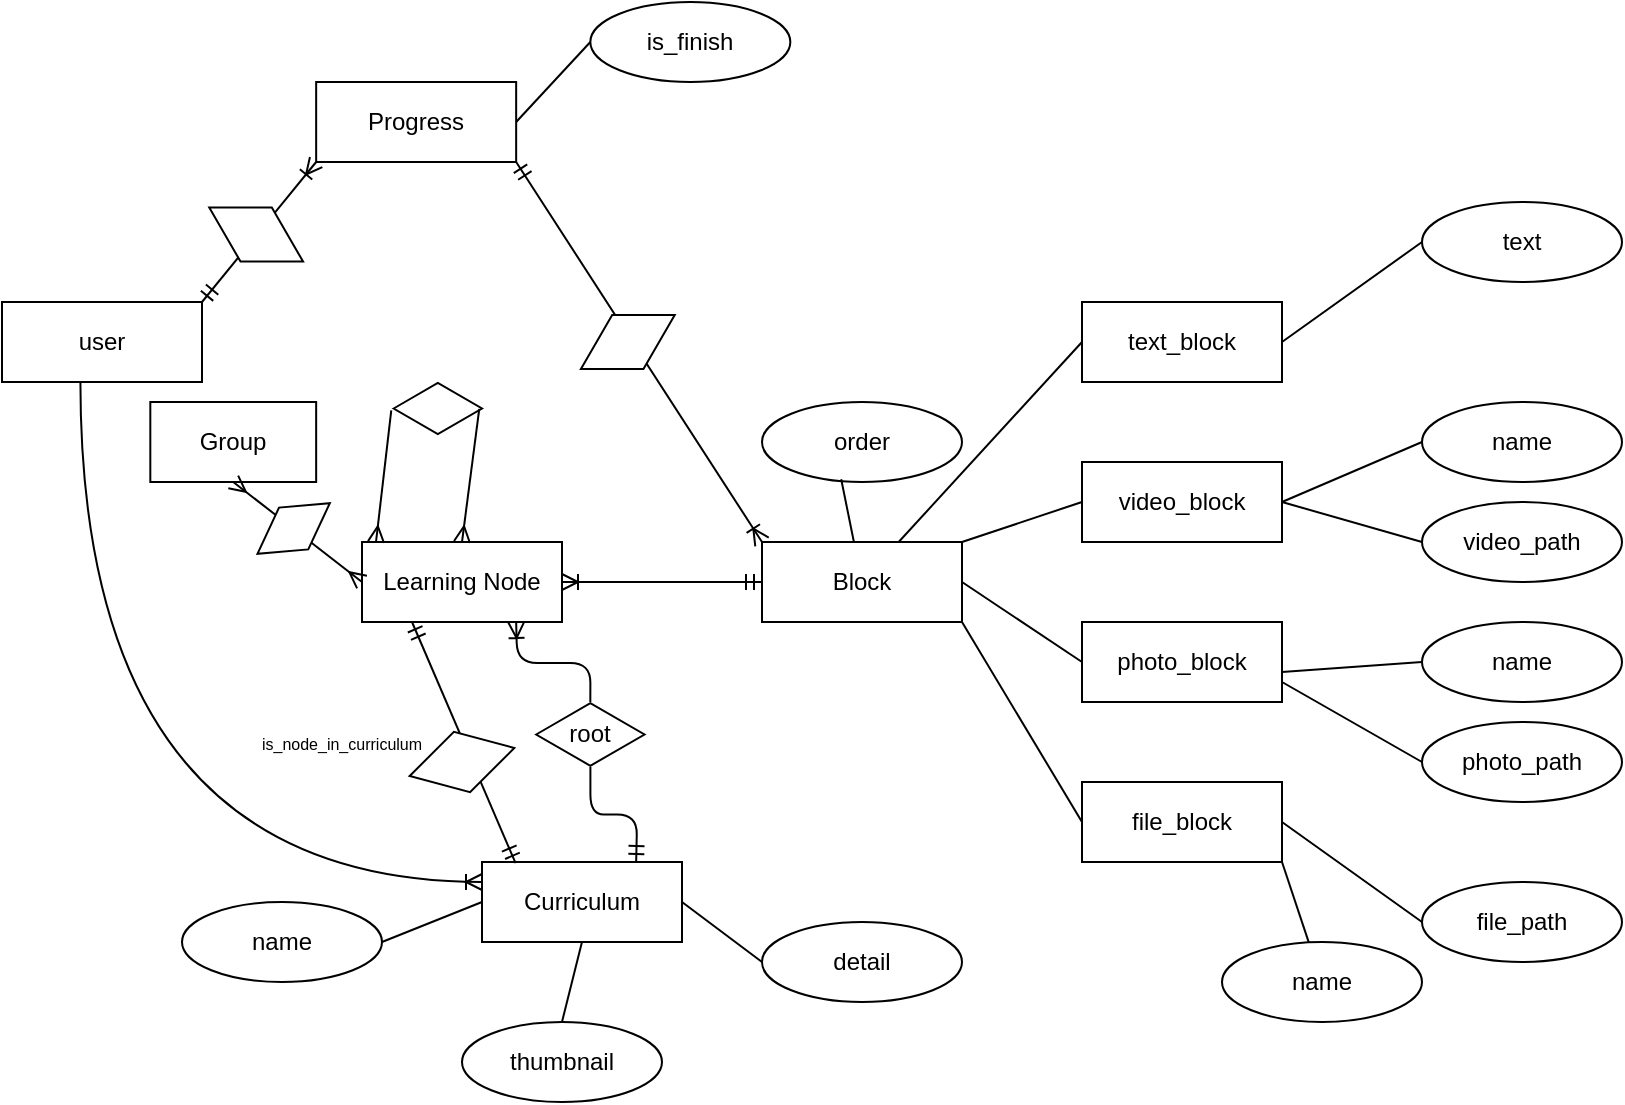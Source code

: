 <mxfile version="15.2.5" type="github">
  <diagram name="Page-1" id="e56a1550-8fbb-45ad-956c-1786394a9013">
    <mxGraphModel dx="1278" dy="579" grid="1" gridSize="10" guides="1" tooltips="1" connect="1" arrows="1" fold="1" page="1" pageScale="1" pageWidth="1100" pageHeight="850" background="none" math="0" shadow="0">
      <root>
        <mxCell id="0" />
        <mxCell id="1" parent="0" />
        <mxCell id="tEyL39xnVop5X8BuvbSK-2" value="Block" style="whiteSpace=wrap;html=1;align=center;" parent="1" vertex="1">
          <mxGeometry x="550" y="380" width="100" height="40" as="geometry" />
        </mxCell>
        <mxCell id="tEyL39xnVop5X8BuvbSK-3" value="Learning Node" style="whiteSpace=wrap;html=1;align=center;" parent="1" vertex="1">
          <mxGeometry x="350" y="380" width="100" height="40" as="geometry" />
        </mxCell>
        <mxCell id="tEyL39xnVop5X8BuvbSK-4" value="user" style="whiteSpace=wrap;html=1;align=center;" parent="1" vertex="1">
          <mxGeometry x="170" y="260" width="100" height="40" as="geometry" />
        </mxCell>
        <mxCell id="tEyL39xnVop5X8BuvbSK-5" value="Progress" style="whiteSpace=wrap;html=1;align=center;" parent="1" vertex="1">
          <mxGeometry x="327.08" y="150" width="100" height="40" as="geometry" />
        </mxCell>
        <mxCell id="tEyL39xnVop5X8BuvbSK-7" value="Curriculum" style="whiteSpace=wrap;html=1;align=center;" parent="1" vertex="1">
          <mxGeometry x="410" y="540" width="100" height="40" as="geometry" />
        </mxCell>
        <mxCell id="tEyL39xnVop5X8BuvbSK-8" value="text_block" style="whiteSpace=wrap;html=1;align=center;" parent="1" vertex="1">
          <mxGeometry x="710" y="260" width="100" height="40" as="geometry" />
        </mxCell>
        <mxCell id="tEyL39xnVop5X8BuvbSK-9" value="video_block" style="whiteSpace=wrap;html=1;align=center;" parent="1" vertex="1">
          <mxGeometry x="710" y="340" width="100" height="40" as="geometry" />
        </mxCell>
        <mxCell id="tEyL39xnVop5X8BuvbSK-10" value="photo_block" style="whiteSpace=wrap;html=1;align=center;" parent="1" vertex="1">
          <mxGeometry x="710" y="420" width="100" height="40" as="geometry" />
        </mxCell>
        <mxCell id="tEyL39xnVop5X8BuvbSK-11" value="file_block" style="whiteSpace=wrap;html=1;align=center;" parent="1" vertex="1">
          <mxGeometry x="710" y="500" width="100" height="40" as="geometry" />
        </mxCell>
        <mxCell id="tEyL39xnVop5X8BuvbSK-15" value="text" style="ellipse;whiteSpace=wrap;html=1;align=center;" parent="1" vertex="1">
          <mxGeometry x="880" y="210" width="100" height="40" as="geometry" />
        </mxCell>
        <mxCell id="tEyL39xnVop5X8BuvbSK-16" value="name" style="ellipse;whiteSpace=wrap;html=1;align=center;" parent="1" vertex="1">
          <mxGeometry x="880" y="310" width="100" height="40" as="geometry" />
        </mxCell>
        <mxCell id="tEyL39xnVop5X8BuvbSK-17" value="video_path" style="ellipse;whiteSpace=wrap;html=1;align=center;" parent="1" vertex="1">
          <mxGeometry x="880" y="360" width="100" height="40" as="geometry" />
        </mxCell>
        <mxCell id="tEyL39xnVop5X8BuvbSK-18" value="name" style="ellipse;whiteSpace=wrap;html=1;align=center;" parent="1" vertex="1">
          <mxGeometry x="880" y="420" width="100" height="40" as="geometry" />
        </mxCell>
        <mxCell id="tEyL39xnVop5X8BuvbSK-19" value="photo_path" style="ellipse;whiteSpace=wrap;html=1;align=center;" parent="1" vertex="1">
          <mxGeometry x="880" y="470" width="100" height="40" as="geometry" />
        </mxCell>
        <mxCell id="tEyL39xnVop5X8BuvbSK-20" value="file_path" style="ellipse;whiteSpace=wrap;html=1;align=center;" parent="1" vertex="1">
          <mxGeometry x="880" y="550" width="100" height="40" as="geometry" />
        </mxCell>
        <mxCell id="tEyL39xnVop5X8BuvbSK-21" value="name" style="ellipse;whiteSpace=wrap;html=1;align=center;" parent="1" vertex="1">
          <mxGeometry x="260" y="560" width="100" height="40" as="geometry" />
        </mxCell>
        <mxCell id="tEyL39xnVop5X8BuvbSK-22" value="thumbnail" style="ellipse;whiteSpace=wrap;html=1;align=center;" parent="1" vertex="1">
          <mxGeometry x="400" y="620" width="100" height="40" as="geometry" />
        </mxCell>
        <mxCell id="tEyL39xnVop5X8BuvbSK-23" value="detail" style="ellipse;whiteSpace=wrap;html=1;align=center;" parent="1" vertex="1">
          <mxGeometry x="550" y="570" width="100" height="40" as="geometry" />
        </mxCell>
        <mxCell id="tEyL39xnVop5X8BuvbSK-26" value="order" style="ellipse;whiteSpace=wrap;html=1;align=center;" parent="1" vertex="1">
          <mxGeometry x="550" y="310" width="100" height="40" as="geometry" />
        </mxCell>
        <mxCell id="tEyL39xnVop5X8BuvbSK-28" value="is_finish" style="ellipse;whiteSpace=wrap;html=1;align=center;" parent="1" vertex="1">
          <mxGeometry x="464.17" y="110" width="100" height="40" as="geometry" />
        </mxCell>
        <mxCell id="tEyL39xnVop5X8BuvbSK-34" value="" style="endArrow=none;html=1;rounded=0;entryX=0;entryY=0.5;entryDx=0;entryDy=0;exitX=1;exitY=0.5;exitDx=0;exitDy=0;" parent="1" source="tEyL39xnVop5X8BuvbSK-5" target="tEyL39xnVop5X8BuvbSK-28" edge="1">
          <mxGeometry relative="1" as="geometry">
            <mxPoint x="430" y="190" as="sourcePoint" />
            <mxPoint x="430" y="170" as="targetPoint" />
          </mxGeometry>
        </mxCell>
        <mxCell id="tEyL39xnVop5X8BuvbSK-35" value="" style="endArrow=none;html=1;rounded=0;exitX=0.396;exitY=0.965;exitDx=0;exitDy=0;exitPerimeter=0;" parent="1" source="tEyL39xnVop5X8BuvbSK-26" target="tEyL39xnVop5X8BuvbSK-2" edge="1">
          <mxGeometry relative="1" as="geometry">
            <mxPoint x="480" y="400" as="sourcePoint" />
            <mxPoint x="640" y="400" as="targetPoint" />
          </mxGeometry>
        </mxCell>
        <mxCell id="tEyL39xnVop5X8BuvbSK-36" value="" style="endArrow=none;html=1;rounded=0;entryX=0;entryY=0.5;entryDx=0;entryDy=0;" parent="1" source="tEyL39xnVop5X8BuvbSK-2" target="tEyL39xnVop5X8BuvbSK-8" edge="1">
          <mxGeometry relative="1" as="geometry">
            <mxPoint x="480" y="400" as="sourcePoint" />
            <mxPoint x="640" y="400" as="targetPoint" />
          </mxGeometry>
        </mxCell>
        <mxCell id="tEyL39xnVop5X8BuvbSK-37" value="" style="endArrow=none;html=1;rounded=0;entryX=0;entryY=0.5;entryDx=0;entryDy=0;exitX=1;exitY=0;exitDx=0;exitDy=0;" parent="1" source="tEyL39xnVop5X8BuvbSK-2" target="tEyL39xnVop5X8BuvbSK-9" edge="1">
          <mxGeometry relative="1" as="geometry">
            <mxPoint x="628.333" y="390" as="sourcePoint" />
            <mxPoint x="720" y="290" as="targetPoint" />
          </mxGeometry>
        </mxCell>
        <mxCell id="tEyL39xnVop5X8BuvbSK-38" value="" style="endArrow=none;html=1;rounded=0;entryX=0;entryY=0.5;entryDx=0;entryDy=0;exitX=1;exitY=0.5;exitDx=0;exitDy=0;" parent="1" source="tEyL39xnVop5X8BuvbSK-2" target="tEyL39xnVop5X8BuvbSK-10" edge="1">
          <mxGeometry relative="1" as="geometry">
            <mxPoint x="660" y="390" as="sourcePoint" />
            <mxPoint x="720" y="370" as="targetPoint" />
          </mxGeometry>
        </mxCell>
        <mxCell id="tEyL39xnVop5X8BuvbSK-39" value="" style="endArrow=none;html=1;rounded=0;entryX=0;entryY=0.5;entryDx=0;entryDy=0;exitX=1;exitY=1;exitDx=0;exitDy=0;" parent="1" source="tEyL39xnVop5X8BuvbSK-2" target="tEyL39xnVop5X8BuvbSK-11" edge="1">
          <mxGeometry relative="1" as="geometry">
            <mxPoint x="670" y="400" as="sourcePoint" />
            <mxPoint x="730" y="380" as="targetPoint" />
          </mxGeometry>
        </mxCell>
        <mxCell id="tEyL39xnVop5X8BuvbSK-40" value="" style="endArrow=none;html=1;rounded=0;entryX=0;entryY=0.5;entryDx=0;entryDy=0;exitX=1;exitY=0.5;exitDx=0;exitDy=0;" parent="1" source="tEyL39xnVop5X8BuvbSK-8" target="tEyL39xnVop5X8BuvbSK-15" edge="1">
          <mxGeometry relative="1" as="geometry">
            <mxPoint x="628.333" y="390" as="sourcePoint" />
            <mxPoint x="720" y="290" as="targetPoint" />
          </mxGeometry>
        </mxCell>
        <mxCell id="tEyL39xnVop5X8BuvbSK-41" value="" style="endArrow=none;html=1;rounded=0;entryX=0;entryY=0.5;entryDx=0;entryDy=0;exitX=1;exitY=0.5;exitDx=0;exitDy=0;" parent="1" source="tEyL39xnVop5X8BuvbSK-9" target="tEyL39xnVop5X8BuvbSK-16" edge="1">
          <mxGeometry relative="1" as="geometry">
            <mxPoint x="660" y="390" as="sourcePoint" />
            <mxPoint x="720" y="370" as="targetPoint" />
          </mxGeometry>
        </mxCell>
        <mxCell id="tEyL39xnVop5X8BuvbSK-42" value="" style="endArrow=none;html=1;rounded=0;entryX=0;entryY=0.5;entryDx=0;entryDy=0;exitX=1;exitY=0.5;exitDx=0;exitDy=0;" parent="1" source="tEyL39xnVop5X8BuvbSK-9" target="tEyL39xnVop5X8BuvbSK-17" edge="1">
          <mxGeometry relative="1" as="geometry">
            <mxPoint x="820" y="370" as="sourcePoint" />
            <mxPoint x="890" y="340" as="targetPoint" />
          </mxGeometry>
        </mxCell>
        <mxCell id="tEyL39xnVop5X8BuvbSK-44" value="" style="endArrow=none;html=1;rounded=0;entryX=0;entryY=0.5;entryDx=0;entryDy=0;exitX=1;exitY=0.5;exitDx=0;exitDy=0;" parent="1" target="tEyL39xnVop5X8BuvbSK-18" edge="1">
          <mxGeometry relative="1" as="geometry">
            <mxPoint x="810" y="445" as="sourcePoint" />
            <mxPoint x="880" y="415" as="targetPoint" />
          </mxGeometry>
        </mxCell>
        <mxCell id="tEyL39xnVop5X8BuvbSK-45" value="" style="endArrow=none;html=1;rounded=0;entryX=0;entryY=0.5;entryDx=0;entryDy=0;exitX=1;exitY=0.75;exitDx=0;exitDy=0;" parent="1" source="tEyL39xnVop5X8BuvbSK-10" target="tEyL39xnVop5X8BuvbSK-19" edge="1">
          <mxGeometry relative="1" as="geometry">
            <mxPoint x="820" y="455" as="sourcePoint" />
            <mxPoint x="890" y="450" as="targetPoint" />
          </mxGeometry>
        </mxCell>
        <mxCell id="tEyL39xnVop5X8BuvbSK-46" value="" style="endArrow=none;html=1;rounded=0;entryX=0;entryY=0.5;entryDx=0;entryDy=0;exitX=1;exitY=0.5;exitDx=0;exitDy=0;" parent="1" source="tEyL39xnVop5X8BuvbSK-11" target="tEyL39xnVop5X8BuvbSK-20" edge="1">
          <mxGeometry relative="1" as="geometry">
            <mxPoint x="830" y="465" as="sourcePoint" />
            <mxPoint x="900" y="460" as="targetPoint" />
          </mxGeometry>
        </mxCell>
        <mxCell id="tEyL39xnVop5X8BuvbSK-47" value="" style="endArrow=none;html=1;rounded=0;entryX=1;entryY=0.5;entryDx=0;entryDy=0;exitX=0;exitY=0.5;exitDx=0;exitDy=0;" parent="1" source="tEyL39xnVop5X8BuvbSK-7" target="tEyL39xnVop5X8BuvbSK-21" edge="1">
          <mxGeometry relative="1" as="geometry">
            <mxPoint x="480" y="400" as="sourcePoint" />
            <mxPoint x="640" y="400" as="targetPoint" />
          </mxGeometry>
        </mxCell>
        <mxCell id="tEyL39xnVop5X8BuvbSK-48" value="" style="endArrow=none;html=1;rounded=0;entryX=0.5;entryY=0;entryDx=0;entryDy=0;exitX=0.5;exitY=1;exitDx=0;exitDy=0;" parent="1" source="tEyL39xnVop5X8BuvbSK-7" target="tEyL39xnVop5X8BuvbSK-22" edge="1">
          <mxGeometry relative="1" as="geometry">
            <mxPoint x="420" y="570" as="sourcePoint" />
            <mxPoint x="370" y="590" as="targetPoint" />
          </mxGeometry>
        </mxCell>
        <mxCell id="tEyL39xnVop5X8BuvbSK-49" value="" style="endArrow=none;html=1;rounded=0;entryX=0;entryY=0.5;entryDx=0;entryDy=0;exitX=1;exitY=0.5;exitDx=0;exitDy=0;" parent="1" source="tEyL39xnVop5X8BuvbSK-7" target="tEyL39xnVop5X8BuvbSK-23" edge="1">
          <mxGeometry relative="1" as="geometry">
            <mxPoint x="430" y="580" as="sourcePoint" />
            <mxPoint x="380" y="600" as="targetPoint" />
          </mxGeometry>
        </mxCell>
        <mxCell id="tEyL39xnVop5X8BuvbSK-60" value="" style="edgeStyle=entityRelationEdgeStyle;fontSize=12;html=1;endArrow=ERoneToMany;startArrow=ERmandOne;entryX=1;entryY=0.5;entryDx=0;entryDy=0;exitX=0;exitY=0.5;exitDx=0;exitDy=0;" parent="1" source="tEyL39xnVop5X8BuvbSK-2" target="tEyL39xnVop5X8BuvbSK-3" edge="1">
          <mxGeometry width="100" height="100" relative="1" as="geometry">
            <mxPoint x="420" y="500" as="sourcePoint" />
            <mxPoint x="520" y="400" as="targetPoint" />
          </mxGeometry>
        </mxCell>
        <mxCell id="tEyL39xnVop5X8BuvbSK-62" value="" style="fontSize=12;html=1;endArrow=ERoneToMany;startArrow=ERmandOne;exitX=1;exitY=1;exitDx=0;exitDy=0;entryX=0;entryY=0;entryDx=0;entryDy=0;" parent="1" source="tEyL39xnVop5X8BuvbSK-5" target="tEyL39xnVop5X8BuvbSK-2" edge="1">
          <mxGeometry width="100" height="100" relative="1" as="geometry">
            <mxPoint x="500" y="430" as="sourcePoint" />
            <mxPoint x="550" y="400" as="targetPoint" />
          </mxGeometry>
        </mxCell>
        <mxCell id="tEyL39xnVop5X8BuvbSK-63" value="" style="fontSize=12;html=1;endArrow=ERoneToMany;startArrow=ERmandOne;entryX=0;entryY=1;entryDx=0;entryDy=0;exitX=1;exitY=0;exitDx=0;exitDy=0;" parent="1" source="tEyL39xnVop5X8BuvbSK-4" target="tEyL39xnVop5X8BuvbSK-5" edge="1">
          <mxGeometry width="100" height="100" relative="1" as="geometry">
            <mxPoint x="210" y="260" as="sourcePoint" />
            <mxPoint x="310" y="160" as="targetPoint" />
          </mxGeometry>
        </mxCell>
        <mxCell id="tEyL39xnVop5X8BuvbSK-66" value="" style="html=1;whiteSpace=wrap;aspect=fixed;shape=isoRectangle;rotation=-30;" parent="1" vertex="1">
          <mxGeometry x="455.83" y="263.75" width="54.17" height="32.5" as="geometry" />
        </mxCell>
        <mxCell id="tEyL39xnVop5X8BuvbSK-69" value="" style="html=1;whiteSpace=wrap;aspect=fixed;shape=isoRectangle;rotation=30;" parent="1" vertex="1">
          <mxGeometry x="270.0" y="210" width="54.17" height="32.5" as="geometry" />
        </mxCell>
        <mxCell id="tEyL39xnVop5X8BuvbSK-73" value="" style="html=1;whiteSpace=wrap;aspect=fixed;shape=isoRectangle;" parent="1" vertex="1">
          <mxGeometry x="365.83" y="300" width="44.17" height="26.5" as="geometry" />
        </mxCell>
        <mxCell id="tEyL39xnVop5X8BuvbSK-77" value="name" style="ellipse;whiteSpace=wrap;html=1;align=center;" parent="1" vertex="1">
          <mxGeometry x="780" y="580" width="100" height="40" as="geometry" />
        </mxCell>
        <mxCell id="tEyL39xnVop5X8BuvbSK-78" value="" style="endArrow=none;html=1;rounded=0;exitX=1;exitY=1;exitDx=0;exitDy=0;" parent="1" source="tEyL39xnVop5X8BuvbSK-11" target="tEyL39xnVop5X8BuvbSK-77" edge="1">
          <mxGeometry relative="1" as="geometry">
            <mxPoint x="820" y="530" as="sourcePoint" />
            <mxPoint x="890" y="580" as="targetPoint" />
          </mxGeometry>
        </mxCell>
        <mxCell id="tEyL39xnVop5X8BuvbSK-84" value="" style="edgeStyle=orthogonalEdgeStyle;fontSize=12;html=1;endArrow=ERoneToMany;startArrow=none;exitX=0.5;exitY=0;exitDx=0;exitDy=0;entryX=0.5;entryY=1;entryDx=0;entryDy=0;" parent="1" source="tEyL39xnVop5X8BuvbSK-31" edge="1">
          <mxGeometry width="100" height="100" relative="1" as="geometry">
            <mxPoint x="527.08" y="430" as="sourcePoint" />
            <mxPoint x="427.08" y="420" as="targetPoint" />
          </mxGeometry>
        </mxCell>
        <mxCell id="tEyL39xnVop5X8BuvbSK-31" value="root" style="html=1;whiteSpace=wrap;aspect=fixed;shape=isoRectangle;" parent="1" vertex="1">
          <mxGeometry x="437.08" y="460" width="54.17" height="32.5" as="geometry" />
        </mxCell>
        <mxCell id="tEyL39xnVop5X8BuvbSK-85" value="" style="edgeStyle=orthogonalEdgeStyle;fontSize=12;html=1;endArrow=none;startArrow=ERmandOne;exitX=0.5;exitY=0;exitDx=0;exitDy=0;" parent="1" target="tEyL39xnVop5X8BuvbSK-31" edge="1">
          <mxGeometry width="100" height="100" relative="1" as="geometry">
            <mxPoint x="487.08" y="540" as="sourcePoint" />
            <mxPoint x="427.08" y="420" as="targetPoint" />
          </mxGeometry>
        </mxCell>
        <mxCell id="tEyL39xnVop5X8BuvbSK-89" value="" style="fontSize=12;html=1;endArrow=ERmany;exitX=-0.027;exitY=0.536;exitDx=0;exitDy=0;exitPerimeter=0;" parent="1" source="tEyL39xnVop5X8BuvbSK-73" edge="1">
          <mxGeometry width="100" height="100" relative="1" as="geometry">
            <mxPoint x="500" y="430" as="sourcePoint" />
            <mxPoint x="357" y="380" as="targetPoint" />
          </mxGeometry>
        </mxCell>
        <mxCell id="tEyL39xnVop5X8BuvbSK-90" value="" style="fontSize=12;html=1;endArrow=ERmany;exitX=0.969;exitY=0.506;exitDx=0;exitDy=0;exitPerimeter=0;entryX=0.5;entryY=0;entryDx=0;entryDy=0;" parent="1" source="tEyL39xnVop5X8BuvbSK-73" target="tEyL39xnVop5X8BuvbSK-3" edge="1">
          <mxGeometry width="100" height="100" relative="1" as="geometry">
            <mxPoint x="500" y="430" as="sourcePoint" />
            <mxPoint x="600" y="330" as="targetPoint" />
          </mxGeometry>
        </mxCell>
        <mxCell id="tEyL39xnVop5X8BuvbSK-95" value="" style="edgeStyle=orthogonalEdgeStyle;fontSize=12;html=1;endArrow=ERoneToMany;exitX=0.392;exitY=0.995;exitDx=0;exitDy=0;exitPerimeter=0;entryX=0;entryY=0.25;entryDx=0;entryDy=0;curved=1;" parent="1" source="tEyL39xnVop5X8BuvbSK-4" target="tEyL39xnVop5X8BuvbSK-7" edge="1">
          <mxGeometry width="100" height="100" relative="1" as="geometry">
            <mxPoint x="500" y="430" as="sourcePoint" />
            <mxPoint x="600" y="330" as="targetPoint" />
          </mxGeometry>
        </mxCell>
        <mxCell id="gnElAheWnZ4yW1X-ItkL-7" value="" style="fontSize=12;html=1;endArrow=ERmandOne;startArrow=ERmandOne;exitX=0.25;exitY=1;exitDx=0;exitDy=0;entryX=0.168;entryY=0.015;entryDx=0;entryDy=0;entryPerimeter=0;" parent="1" source="tEyL39xnVop5X8BuvbSK-3" target="tEyL39xnVop5X8BuvbSK-7" edge="1">
          <mxGeometry width="100" height="100" relative="1" as="geometry">
            <mxPoint x="500" y="440" as="sourcePoint" />
            <mxPoint x="600" y="340" as="targetPoint" />
          </mxGeometry>
        </mxCell>
        <mxCell id="gnElAheWnZ4yW1X-ItkL-5" value="" style="html=1;whiteSpace=wrap;aspect=fixed;shape=isoRectangle;rotation=-15;" parent="1" vertex="1">
          <mxGeometry x="372.91" y="473.75" width="54.17" height="32.5" as="geometry" />
        </mxCell>
        <mxCell id="gnElAheWnZ4yW1X-ItkL-8" value="&lt;font style=&quot;font-size: 8px&quot;&gt;is_node_in_curriculum&lt;/font&gt;" style="text;html=1;strokeColor=none;fillColor=none;align=center;verticalAlign=middle;whiteSpace=wrap;rounded=0;" parent="1" vertex="1">
          <mxGeometry x="320" y="470" width="40" height="20" as="geometry" />
        </mxCell>
        <mxCell id="gnElAheWnZ4yW1X-ItkL-10" value="Group" style="whiteSpace=wrap;html=1;align=center;" parent="1" vertex="1">
          <mxGeometry x="244.16" y="310" width="82.92" height="40" as="geometry" />
        </mxCell>
        <mxCell id="gnElAheWnZ4yW1X-ItkL-11" style="edgeStyle=none;rounded=0;orthogonalLoop=1;jettySize=auto;html=1;exitX=0;exitY=0;exitDx=0;exitDy=0;" parent="1" source="gnElAheWnZ4yW1X-ItkL-10" target="gnElAheWnZ4yW1X-ItkL-10" edge="1">
          <mxGeometry relative="1" as="geometry" />
        </mxCell>
        <mxCell id="gnElAheWnZ4yW1X-ItkL-14" value="" style="fontSize=12;html=1;endArrow=ERmany;startArrow=ERmany;entryX=0.5;entryY=1;entryDx=0;entryDy=0;exitX=0;exitY=0.5;exitDx=0;exitDy=0;" parent="1" source="tEyL39xnVop5X8BuvbSK-3" target="gnElAheWnZ4yW1X-ItkL-10" edge="1">
          <mxGeometry width="100" height="100" relative="1" as="geometry">
            <mxPoint x="580" y="440" as="sourcePoint" />
            <mxPoint x="680" y="340" as="targetPoint" />
          </mxGeometry>
        </mxCell>
        <mxCell id="gnElAheWnZ4yW1X-ItkL-13" value="" style="html=1;whiteSpace=wrap;aspect=fixed;shape=isoRectangle;rotation=-35;" parent="1" vertex="1">
          <mxGeometry x="293.74" y="360" width="44.17" height="26.5" as="geometry" />
        </mxCell>
      </root>
    </mxGraphModel>
  </diagram>
</mxfile>
